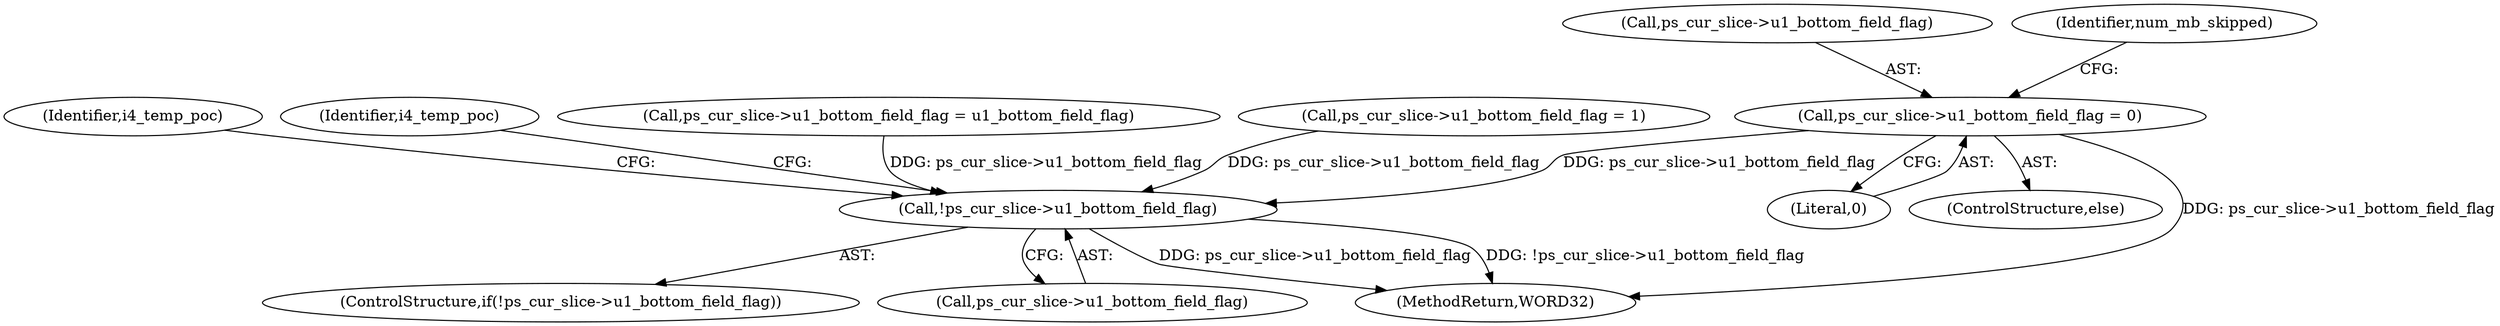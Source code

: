 digraph "0_Android_494561291a503840f385fbcd11d9bc5f4dc502b8_2@pointer" {
"1000993" [label="(Call,ps_cur_slice->u1_bottom_field_flag = 0)"];
"1001356" [label="(Call,!ps_cur_slice->u1_bottom_field_flag)"];
"1001355" [label="(ControlStructure,if(!ps_cur_slice->u1_bottom_field_flag))"];
"1000994" [label="(Call,ps_cur_slice->u1_bottom_field_flag)"];
"1000999" [label="(Identifier,num_mb_skipped)"];
"1000997" [label="(Literal,0)"];
"1001361" [label="(Identifier,i4_temp_poc)"];
"1001369" [label="(Identifier,i4_temp_poc)"];
"1000993" [label="(Call,ps_cur_slice->u1_bottom_field_flag = 0)"];
"1001356" [label="(Call,!ps_cur_slice->u1_bottom_field_flag)"];
"1000992" [label="(ControlStructure,else)"];
"1001059" [label="(Call,ps_cur_slice->u1_bottom_field_flag = u1_bottom_field_flag)"];
"1001357" [label="(Call,ps_cur_slice->u1_bottom_field_flag)"];
"1000987" [label="(Call,ps_cur_slice->u1_bottom_field_flag = 1)"];
"1002619" [label="(MethodReturn,WORD32)"];
"1000993" -> "1000992"  [label="AST: "];
"1000993" -> "1000997"  [label="CFG: "];
"1000994" -> "1000993"  [label="AST: "];
"1000997" -> "1000993"  [label="AST: "];
"1000999" -> "1000993"  [label="CFG: "];
"1000993" -> "1002619"  [label="DDG: ps_cur_slice->u1_bottom_field_flag"];
"1000993" -> "1001356"  [label="DDG: ps_cur_slice->u1_bottom_field_flag"];
"1001356" -> "1001355"  [label="AST: "];
"1001356" -> "1001357"  [label="CFG: "];
"1001357" -> "1001356"  [label="AST: "];
"1001361" -> "1001356"  [label="CFG: "];
"1001369" -> "1001356"  [label="CFG: "];
"1001356" -> "1002619"  [label="DDG: ps_cur_slice->u1_bottom_field_flag"];
"1001356" -> "1002619"  [label="DDG: !ps_cur_slice->u1_bottom_field_flag"];
"1000987" -> "1001356"  [label="DDG: ps_cur_slice->u1_bottom_field_flag"];
"1001059" -> "1001356"  [label="DDG: ps_cur_slice->u1_bottom_field_flag"];
}
